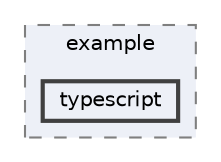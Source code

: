 digraph "external/spine-runtimes/spine-ts/spine-pixi-v7/example/typescript"
{
 // LATEX_PDF_SIZE
  bgcolor="transparent";
  edge [fontname=Helvetica,fontsize=10,labelfontname=Helvetica,labelfontsize=10];
  node [fontname=Helvetica,fontsize=10,shape=box,height=0.2,width=0.4];
  compound=true
  subgraph clusterdir_5eb0f266cca01aee68849ac88bc5d5ce {
    graph [ bgcolor="#edf0f7", pencolor="grey50", label="example", fontname=Helvetica,fontsize=10 style="filled,dashed", URL="dir_5eb0f266cca01aee68849ac88bc5d5ce.html",tooltip=""]
  dir_1d27c128fdbe074b6b83bbad6f18d45c [label="typescript", fillcolor="#edf0f7", color="grey25", style="filled,bold", URL="dir_1d27c128fdbe074b6b83bbad6f18d45c.html",tooltip=""];
  }
}
